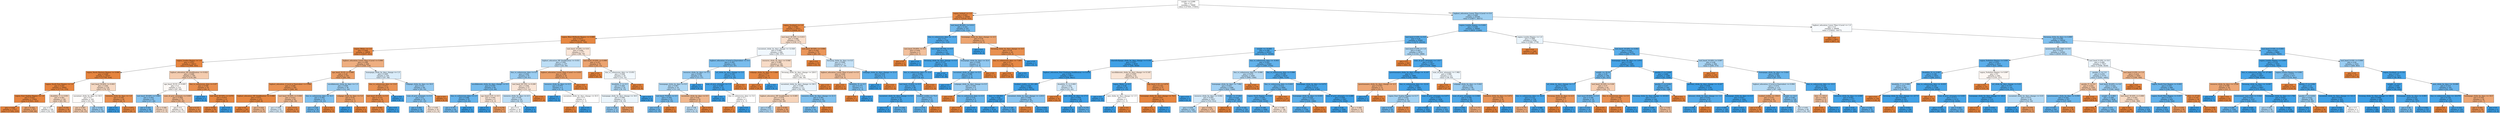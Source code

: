 digraph Tree {
node [shape=box, style="filled", color="black"] ;
0 [label="weight <= 0.998\ngini = 0.5\nsamples = 74806\nvalue = [37403, 37403]", fillcolor="#e5813900"] ;
1 [label="region_Ireland <= 1.0\ngini = 0.091\nsamples = 19458\nvalue = [18526, 932]", fillcolor="#e58139f2"] ;
0 -> 1 [labeldistance=2.5, labelangle=45, headlabel="True"] ;
2 [label="region_Scotland <= 1.0\ngini = 0.081\nsamples = 19311\nvalue = [18494, 817]", fillcolor="#e58139f4"] ;
1 -> 2 ;
3 [label="region_West Midlands Region <= 0.999\ngini = 0.071\nsamples = 19035\nvalue = [18335, 700]", fillcolor="#e58139f5"] ;
2 -> 3 ;
4 [label="region_Wales <= 1.0\ngini = 0.064\nsamples = 18858\nvalue = [18237, 621]", fillcolor="#e58139f6"] ;
3 -> 4 ;
5 [label="region_London Region <= 1.0\ngini = 0.053\nsamples = 18412\nvalue = [17909, 503]", fillcolor="#e58139f8"] ;
4 -> 5 ;
6 [label="region_North Western Region <= 0.999\ngini = 0.046\nsamples = 18227\nvalue = [17793, 434]", fillcolor="#e58139f9"] ;
5 -> 6 ;
7 [label="region_South East Region <= 1.0\ngini = 0.041\nsamples = 18093\nvalue = [17714, 379]", fillcolor="#e58139fa"] ;
6 -> 7 ;
8 [label="region_East Anglian Region <= 1.0\ngini = 0.035\nsamples = 17954\nvalue = [17631, 323]", fillcolor="#e58139fa"] ;
7 -> 8 ;
9 [label="gini = 0.026\nsamples = 17517\nvalue = [17282, 235]", fillcolor="#e58139fc"] ;
8 -> 9 ;
10 [label="gini = 0.322\nsamples = 437\nvalue = [349, 88]", fillcolor="#e58139bf"] ;
8 -> 10 ;
11 [label="disability_Y <= 0.001\ngini = 0.481\nsamples = 139\nvalue = [83, 56]", fillcolor="#e5813953"] ;
7 -> 11 ;
12 [label="gini = 0.5\nsamples = 105\nvalue = [52, 53]", fillcolor="#399de505"] ;
11 -> 12 ;
13 [label="gini = 0.161\nsamples = 34\nvalue = [31, 3]", fillcolor="#e58139e6"] ;
11 -> 13 ;
14 [label="imd_band_50-60% <= 0.003\ngini = 0.484\nsamples = 134\nvalue = [79, 55]", fillcolor="#e581394d"] ;
6 -> 14 ;
15 [label="oucontent_clicks_by_days <= 16.5\ngini = 0.5\nsamples = 105\nvalue = [53, 52]", fillcolor="#e5813905"] ;
14 -> 15 ;
16 [label="gini = 0.467\nsamples = 62\nvalue = [39, 23]", fillcolor="#e5813969"] ;
15 -> 16 ;
17 [label="gini = 0.439\nsamples = 43\nvalue = [14, 29]", fillcolor="#399de584"] ;
15 -> 17 ;
18 [label="resource_clicks_by_days <= 1.0\ngini = 0.185\nsamples = 29\nvalue = [26, 3]", fillcolor="#e58139e2"] ;
14 -> 18 ;
19 [label="gini = 0.0\nsamples = 2\nvalue = [0, 2]", fillcolor="#399de5ff"] ;
18 -> 19 ;
20 [label="gini = 0.071\nsamples = 27\nvalue = [26, 1]", fillcolor="#e58139f5"] ;
18 -> 20 ;
21 [label="highest_education_HE Qualification <= 0.022\ngini = 0.468\nsamples = 185\nvalue = [116, 69]", fillcolor="#e5813967"] ;
5 -> 21 ;
22 [label="age_band_35-55 <= 0.005\ngini = 0.5\nsamples = 131\nvalue = [67, 64]", fillcolor="#e581390b"] ;
21 -> 22 ;
23 [label="imd_band_30-40% <= 0.483\ngini = 0.402\nsamples = 61\nvalue = [17, 44]", fillcolor="#399de59c"] ;
22 -> 23 ;
24 [label="gini = 0.325\nsamples = 49\nvalue = [10, 39]", fillcolor="#399de5be"] ;
23 -> 24 ;
25 [label="gini = 0.486\nsamples = 12\nvalue = [7, 5]", fillcolor="#e5813949"] ;
23 -> 25 ;
26 [label="num_of_prev_attempts <= 0.005\ngini = 0.408\nsamples = 70\nvalue = [50, 20]", fillcolor="#e5813999"] ;
22 -> 26 ;
27 [label="gini = 0.5\nsamples = 35\nvalue = [18, 17]", fillcolor="#e581390e"] ;
26 -> 27 ;
28 [label="gini = 0.157\nsamples = 35\nvalue = [32, 3]", fillcolor="#e58139e7"] ;
26 -> 28 ;
29 [label="due_vs_submission_date <= 0.07\ngini = 0.168\nsamples = 54\nvalue = [49, 5]", fillcolor="#e58139e5"] ;
21 -> 29 ;
30 [label="gini = 0.0\nsamples = 3\nvalue = [0, 3]", fillcolor="#399de5ff"] ;
29 -> 30 ;
31 [label="imd_band_40-50% <= 0.978\ngini = 0.075\nsamples = 51\nvalue = [49, 2]", fillcolor="#e58139f5"] ;
29 -> 31 ;
32 [label="gini = 0.039\nsamples = 50\nvalue = [49, 1]", fillcolor="#e58139fa"] ;
31 -> 32 ;
33 [label="gini = 0.0\nsamples = 1\nvalue = [0, 1]", fillcolor="#399de5ff"] ;
31 -> 33 ;
34 [label="highest_education_Lower Than A Level <= 0.996\ngini = 0.389\nsamples = 446\nvalue = [328, 118]", fillcolor="#e58139a3"] ;
4 -> 34 ;
35 [label="age_band_35-55 <= 0.998\ngini = 0.29\nsamples = 341\nvalue = [281, 60]", fillcolor="#e58139c9"] ;
34 -> 35 ;
36 [label="highest_education_A Level or Equivalent <= 0.998\ngini = 0.208\nsamples = 305\nvalue = [269, 36]", fillcolor="#e58139dd"] ;
35 -> 36 ;
37 [label="highest_education_HE Qualification <= 0.998\ngini = 0.072\nsamples = 213\nvalue = [205, 8]", fillcolor="#e58139f5"] ;
36 -> 37 ;
38 [label="gini = 0.0\nsamples = 187\nvalue = [187, 0]", fillcolor="#e58139ff"] ;
37 -> 38 ;
39 [label="gini = 0.426\nsamples = 26\nvalue = [18, 8]", fillcolor="#e581398e"] ;
37 -> 39 ;
40 [label="imd_band_50-60% <= 0.006\ngini = 0.423\nsamples = 92\nvalue = [64, 28]", fillcolor="#e581398f"] ;
36 -> 40 ;
41 [label="gini = 0.494\nsamples = 45\nvalue = [20, 25]", fillcolor="#399de533"] ;
40 -> 41 ;
42 [label="gini = 0.12\nsamples = 47\nvalue = [44, 3]", fillcolor="#e58139ee"] ;
40 -> 42 ;
43 [label="oucollaborate_clicks_by_days <= 1.5\ngini = 0.444\nsamples = 36\nvalue = [12, 24]", fillcolor="#399de57f"] ;
35 -> 43 ;
44 [label="due_vs_submission_date <= 16.5\ngini = 0.383\nsamples = 31\nvalue = [8, 23]", fillcolor="#399de5a6"] ;
43 -> 44 ;
45 [label="gini = 0.328\nsamples = 29\nvalue = [6, 23]", fillcolor="#399de5bc"] ;
44 -> 45 ;
46 [label="gini = 0.0\nsamples = 2\nvalue = [2, 0]", fillcolor="#e58139ff"] ;
44 -> 46 ;
47 [label="subpage_clicks_by_days <= 5.0\ngini = 0.32\nsamples = 5\nvalue = [4, 1]", fillcolor="#e58139bf"] ;
43 -> 47 ;
48 [label="gini = 0.0\nsamples = 1\nvalue = [0, 1]", fillcolor="#399de5ff"] ;
47 -> 48 ;
49 [label="gini = 0.0\nsamples = 4\nvalue = [4, 0]", fillcolor="#e58139ff"] ;
47 -> 49 ;
50 [label="homepage_clicks_by_days_change <= 1.5\ngini = 0.495\nsamples = 105\nvalue = [47, 58]", fillcolor="#399de530"] ;
34 -> 50 ;
51 [label="due_vs_submission_date <= 13.0\ngini = 0.211\nsamples = 25\nvalue = [22, 3]", fillcolor="#e58139dc"] ;
50 -> 51 ;
52 [label="imd_band_20-30% <= 0.5\ngini = 0.153\nsamples = 24\nvalue = [22, 2]", fillcolor="#e58139e8"] ;
51 -> 52 ;
53 [label="gini = 0.083\nsamples = 23\nvalue = [22, 1]", fillcolor="#e58139f3"] ;
52 -> 53 ;
54 [label="gini = 0.0\nsamples = 1\nvalue = [0, 1]", fillcolor="#399de5ff"] ;
52 -> 54 ;
55 [label="gini = 0.0\nsamples = 1\nvalue = [0, 1]", fillcolor="#399de5ff"] ;
51 -> 55 ;
56 [label="subpage_clicks_by_days <= 19.5\ngini = 0.43\nsamples = 80\nvalue = [25, 55]", fillcolor="#399de58b"] ;
50 -> 56 ;
57 [label="num_of_prev_attempts <= 0.5\ngini = 0.4\nsamples = 76\nvalue = [21, 55]", fillcolor="#399de59e"] ;
56 -> 57 ;
58 [label="gini = 0.293\nsamples = 56\nvalue = [10, 46]", fillcolor="#399de5c8"] ;
57 -> 58 ;
59 [label="gini = 0.495\nsamples = 20\nvalue = [11, 9]", fillcolor="#e581392e"] ;
57 -> 59 ;
60 [label="gini = 0.0\nsamples = 4\nvalue = [4, 0]", fillcolor="#e58139ff"] ;
56 -> 60 ;
61 [label="imd_band_10-20% <= 0.01\ngini = 0.494\nsamples = 177\nvalue = [98, 79]", fillcolor="#e5813931"] ;
3 -> 61 ;
62 [label="highest_education_HE Qualification <= 0.031\ngini = 0.481\nsamples = 107\nvalue = [43, 64]", fillcolor="#399de554"] ;
61 -> 62 ;
63 [label="due_vs_submission_date <= 6.5\ngini = 0.442\nsamples = 91\nvalue = [30, 61]", fillcolor="#399de582"] ;
62 -> 63 ;
64 [label="oucollaborate_clicks_by_days_change <= 0.5\ngini = 0.359\nsamples = 64\nvalue = [15, 49]", fillcolor="#399de5b1"] ;
63 -> 64 ;
65 [label="due_vs_submission_date <= 2.5\ngini = 0.298\nsamples = 55\nvalue = [10, 45]", fillcolor="#399de5c6"] ;
64 -> 65 ;
66 [label="gini = 0.351\nsamples = 44\nvalue = [10, 34]", fillcolor="#399de5b4"] ;
65 -> 66 ;
67 [label="gini = 0.0\nsamples = 11\nvalue = [0, 11]", fillcolor="#399de5ff"] ;
65 -> 67 ;
68 [label="age_band_0-35 <= 0.5\ngini = 0.494\nsamples = 9\nvalue = [5, 4]", fillcolor="#e5813933"] ;
64 -> 68 ;
69 [label="gini = 0.0\nsamples = 3\nvalue = [0, 3]", fillcolor="#399de5ff"] ;
68 -> 69 ;
70 [label="gini = 0.278\nsamples = 6\nvalue = [5, 1]", fillcolor="#e58139cc"] ;
68 -> 70 ;
71 [label="imd_band_60-70% <= 0.208\ngini = 0.494\nsamples = 27\nvalue = [15, 12]", fillcolor="#e5813933"] ;
63 -> 71 ;
72 [label="resource_clicks_by_days <= 4.5\ngini = 0.48\nsamples = 20\nvalue = [8, 12]", fillcolor="#399de555"] ;
71 -> 72 ;
73 [label="gini = 0.5\nsamples = 16\nvalue = [8, 8]", fillcolor="#e5813900"] ;
72 -> 73 ;
74 [label="gini = 0.0\nsamples = 4\nvalue = [0, 4]", fillcolor="#399de5ff"] ;
72 -> 74 ;
75 [label="gini = 0.0\nsamples = 7\nvalue = [7, 0]", fillcolor="#e58139ff"] ;
71 -> 75 ;
76 [label="highest_education_Lower Than A Level <= 0.055\ngini = 0.305\nsamples = 16\nvalue = [13, 3]", fillcolor="#e58139c4"] ;
62 -> 76 ;
77 [label="resource_clicks_by_days <= 0.5\ngini = 0.375\nsamples = 4\nvalue = [1, 3]", fillcolor="#399de5aa"] ;
76 -> 77 ;
78 [label="gini = 0.0\nsamples = 2\nvalue = [0, 2]", fillcolor="#399de5ff"] ;
77 -> 78 ;
79 [label="oucontent_clicks_by_days_change <= 43.5\ngini = 0.5\nsamples = 2\nvalue = [1, 1]", fillcolor="#e5813900"] ;
77 -> 79 ;
80 [label="gini = 0.0\nsamples = 1\nvalue = [1, 0]", fillcolor="#e58139ff"] ;
79 -> 80 ;
81 [label="gini = 0.0\nsamples = 1\nvalue = [0, 1]", fillcolor="#399de5ff"] ;
79 -> 81 ;
82 [label="gini = 0.0\nsamples = 12\nvalue = [12, 0]", fillcolor="#e58139ff"] ;
76 -> 82 ;
83 [label="imd_band_10-20% <= 0.998\ngini = 0.337\nsamples = 70\nvalue = [55, 15]", fillcolor="#e58139b9"] ;
61 -> 83 ;
84 [label="gini = 0.0\nsamples = 41\nvalue = [41, 0]", fillcolor="#e58139ff"] ;
83 -> 84 ;
85 [label="due_vs_submission_date <= 13.051\ngini = 0.499\nsamples = 29\nvalue = [14, 15]", fillcolor="#399de511"] ;
83 -> 85 ;
86 [label="disability_Y <= 0.5\ngini = 0.469\nsamples = 24\nvalue = [9, 15]", fillcolor="#399de566"] ;
85 -> 86 ;
87 [label="homepage_clicks_by_days_change <= 18.5\ngini = 0.499\nsamples = 19\nvalue = [9, 10]", fillcolor="#399de519"] ;
86 -> 87 ;
88 [label="gini = 0.426\nsamples = 13\nvalue = [4, 9]", fillcolor="#399de58e"] ;
87 -> 88 ;
89 [label="gini = 0.278\nsamples = 6\nvalue = [5, 1]", fillcolor="#e58139cc"] ;
87 -> 89 ;
90 [label="gini = 0.0\nsamples = 5\nvalue = [0, 5]", fillcolor="#399de5ff"] ;
86 -> 90 ;
91 [label="gini = 0.0\nsamples = 5\nvalue = [5, 0]", fillcolor="#e58139ff"] ;
85 -> 91 ;
92 [label="imd_band_40-50% <= 0.011\ngini = 0.488\nsamples = 276\nvalue = [159, 117]", fillcolor="#e5813943"] ;
2 -> 92 ;
93 [label="oucontent_clicks_by_days_change <= 12.028\ngini = 0.499\nsamples = 206\nvalue = [99, 107]", fillcolor="#399de513"] ;
92 -> 93 ;
94 [label="highest_education_A Level or Equivalent <= 0.5\ngini = 0.367\nsamples = 62\nvalue = [15, 47]", fillcolor="#399de5ae"] ;
93 -> 94 ;
95 [label="resource_clicks_by_days <= 5.5\ngini = 0.439\nsamples = 40\nvalue = [13, 27]", fillcolor="#399de584"] ;
94 -> 95 ;
96 [label="homepage_clicks_by_days <= 9.5\ngini = 0.467\nsamples = 35\nvalue = [13, 22]", fillcolor="#399de568"] ;
95 -> 96 ;
97 [label="imd_band_70-80% <= 0.5\ngini = 0.365\nsamples = 25\nvalue = [6, 19]", fillcolor="#399de5ae"] ;
96 -> 97 ;
98 [label="gini = 0.33\nsamples = 24\nvalue = [5, 19]", fillcolor="#399de5bc"] ;
97 -> 98 ;
99 [label="gini = 0.0\nsamples = 1\nvalue = [1, 0]", fillcolor="#e58139ff"] ;
97 -> 99 ;
100 [label="oucontent_clicks_by_days <= 6.5\ngini = 0.42\nsamples = 10\nvalue = [7, 3]", fillcolor="#e5813992"] ;
96 -> 100 ;
101 [label="gini = 0.48\nsamples = 5\nvalue = [2, 3]", fillcolor="#399de555"] ;
100 -> 101 ;
102 [label="gini = 0.0\nsamples = 5\nvalue = [5, 0]", fillcolor="#e58139ff"] ;
100 -> 102 ;
103 [label="gini = 0.0\nsamples = 5\nvalue = [0, 5]", fillcolor="#399de5ff"] ;
95 -> 103 ;
104 [label="url_clicks_by_days_change <= 3.5\ngini = 0.165\nsamples = 22\nvalue = [2, 20]", fillcolor="#399de5e6"] ;
94 -> 104 ;
105 [label="num_of_prev_attempts <= 1.5\ngini = 0.091\nsamples = 21\nvalue = [1, 20]", fillcolor="#399de5f2"] ;
104 -> 105 ;
106 [label="gini = 0.0\nsamples = 19\nvalue = [0, 19]", fillcolor="#399de5ff"] ;
105 -> 106 ;
107 [label="due_vs_submission_date <= 5.0\ngini = 0.5\nsamples = 2\nvalue = [1, 1]", fillcolor="#e5813900"] ;
105 -> 107 ;
108 [label="gini = 0.0\nsamples = 1\nvalue = [1, 0]", fillcolor="#e58139ff"] ;
107 -> 108 ;
109 [label="gini = 0.0\nsamples = 1\nvalue = [0, 1]", fillcolor="#399de5ff"] ;
107 -> 109 ;
110 [label="gini = 0.0\nsamples = 1\nvalue = [1, 0]", fillcolor="#e58139ff"] ;
104 -> 110 ;
111 [label="resource_clicks_by_days <= 0.948\ngini = 0.486\nsamples = 144\nvalue = [84, 60]", fillcolor="#e5813949"] ;
93 -> 111 ;
112 [label="subpage_clicks_by_days <= 3.448\ngini = 0.077\nsamples = 25\nvalue = [24, 1]", fillcolor="#e58139f4"] ;
111 -> 112 ;
113 [label="gini = 0.0\nsamples = 24\nvalue = [24, 0]", fillcolor="#e58139ff"] ;
112 -> 113 ;
114 [label="gini = 0.0\nsamples = 1\nvalue = [0, 1]", fillcolor="#399de5ff"] ;
112 -> 114 ;
115 [label="forumng_clicks_by_days_change <= 228.5\ngini = 0.5\nsamples = 119\nvalue = [60, 59]", fillcolor="#e5813904"] ;
111 -> 115 ;
116 [label="oucontent_clicks_by_days_change <= 38.5\ngini = 0.498\nsamples = 111\nvalue = [52, 59]", fillcolor="#399de51e"] ;
115 -> 116 ;
117 [label="highest_education_HE Qualification <= 0.065\ngini = 0.478\nsamples = 66\nvalue = [40, 26]", fillcolor="#e5813959"] ;
116 -> 117 ;
118 [label="gini = 0.466\nsamples = 27\nvalue = [10, 17]", fillcolor="#399de569"] ;
117 -> 118 ;
119 [label="gini = 0.355\nsamples = 39\nvalue = [30, 9]", fillcolor="#e58139b3"] ;
117 -> 119 ;
120 [label="resource_clicks_by_days_change <= 21.5\ngini = 0.391\nsamples = 45\nvalue = [12, 33]", fillcolor="#399de5a2"] ;
116 -> 120 ;
121 [label="gini = 0.357\nsamples = 43\nvalue = [10, 33]", fillcolor="#399de5b2"] ;
120 -> 121 ;
122 [label="gini = 0.0\nsamples = 2\nvalue = [2, 0]", fillcolor="#e58139ff"] ;
120 -> 122 ;
123 [label="gini = 0.0\nsamples = 8\nvalue = [8, 0]", fillcolor="#e58139ff"] ;
115 -> 123 ;
124 [label="imd_band_40-50% <= 0.994\ngini = 0.245\nsamples = 70\nvalue = [60, 10]", fillcolor="#e58139d4"] ;
92 -> 124 ;
125 [label="gini = 0.0\nsamples = 53\nvalue = [53, 0]", fillcolor="#e58139ff"] ;
124 -> 125 ;
126 [label="forumng_clicks_by_days <= 0.5\ngini = 0.484\nsamples = 17\nvalue = [7, 10]", fillcolor="#399de54d"] ;
124 -> 126 ;
127 [label="highest_education_Lower Than A Level <= 0.5\ngini = 0.444\nsamples = 9\nvalue = [6, 3]", fillcolor="#e581397f"] ;
126 -> 127 ;
128 [label="gini = 0.0\nsamples = 5\nvalue = [5, 0]", fillcolor="#e58139ff"] ;
127 -> 128 ;
129 [label="disability_N <= 0.5\ngini = 0.375\nsamples = 4\nvalue = [1, 3]", fillcolor="#399de5aa"] ;
127 -> 129 ;
130 [label="gini = 0.0\nsamples = 1\nvalue = [1, 0]", fillcolor="#e58139ff"] ;
129 -> 130 ;
131 [label="gini = 0.0\nsamples = 3\nvalue = [0, 3]", fillcolor="#399de5ff"] ;
129 -> 131 ;
132 [label="subpage_clicks_by_days_change <= 21.0\ngini = 0.219\nsamples = 8\nvalue = [1, 7]", fillcolor="#399de5db"] ;
126 -> 132 ;
133 [label="gini = 0.0\nsamples = 7\nvalue = [0, 7]", fillcolor="#399de5ff"] ;
132 -> 133 ;
134 [label="gini = 0.0\nsamples = 1\nvalue = [1, 0]", fillcolor="#e58139ff"] ;
132 -> 134 ;
135 [label="imd_band_80-90% <= 0.013\ngini = 0.341\nsamples = 147\nvalue = [32, 115]", fillcolor="#399de5b8"] ;
1 -> 135 ;
136 [label="due_vs_submission_date <= -11.5\ngini = 0.2\nsamples = 124\nvalue = [14, 110]", fillcolor="#399de5df"] ;
135 -> 136 ;
137 [label="imd_band_50-60% <= 0.5\ngini = 0.444\nsamples = 3\nvalue = [2, 1]", fillcolor="#e581397f"] ;
136 -> 137 ;
138 [label="gini = 0.0\nsamples = 2\nvalue = [2, 0]", fillcolor="#e58139ff"] ;
137 -> 138 ;
139 [label="gini = 0.0\nsamples = 1\nvalue = [0, 1]", fillcolor="#399de5ff"] ;
137 -> 139 ;
140 [label="imd_band_60-70% <= 0.5\ngini = 0.179\nsamples = 121\nvalue = [12, 109]", fillcolor="#399de5e3"] ;
136 -> 140 ;
141 [label="forumng_clicks_by_days_change <= 0.5\ngini = 0.137\nsamples = 108\nvalue = [8, 100]", fillcolor="#399de5eb"] ;
140 -> 141 ;
142 [label="due_vs_submission_date <= 15.0\ngini = 0.202\nsamples = 70\nvalue = [8, 62]", fillcolor="#399de5de"] ;
141 -> 142 ;
143 [label="imd_band_10-20% <= 0.5\ngini = 0.182\nsamples = 69\nvalue = [7, 62]", fillcolor="#399de5e2"] ;
142 -> 143 ;
144 [label="oucontent_clicks_by_days_change <= 8.5\ngini = 0.133\nsamples = 56\nvalue = [4, 52]", fillcolor="#399de5eb"] ;
143 -> 144 ;
145 [label="gini = 0.0\nsamples = 31\nvalue = [0, 31]", fillcolor="#399de5ff"] ;
144 -> 145 ;
146 [label="gini = 0.269\nsamples = 25\nvalue = [4, 21]", fillcolor="#399de5ce"] ;
144 -> 146 ;
147 [label="studied_credits <= 75.0\ngini = 0.355\nsamples = 13\nvalue = [3, 10]", fillcolor="#399de5b3"] ;
143 -> 147 ;
148 [label="gini = 0.278\nsamples = 12\nvalue = [2, 10]", fillcolor="#399de5cc"] ;
147 -> 148 ;
149 [label="gini = 0.0\nsamples = 1\nvalue = [1, 0]", fillcolor="#e58139ff"] ;
147 -> 149 ;
150 [label="gini = 0.0\nsamples = 1\nvalue = [1, 0]", fillcolor="#e58139ff"] ;
142 -> 150 ;
151 [label="gini = 0.0\nsamples = 38\nvalue = [0, 38]", fillcolor="#399de5ff"] ;
141 -> 151 ;
152 [label="homepage_clicks_by_days <= 32.0\ngini = 0.426\nsamples = 13\nvalue = [4, 9]", fillcolor="#399de58e"] ;
140 -> 152 ;
153 [label="oucontent_clicks_by_days <= 5.5\ngini = 0.298\nsamples = 11\nvalue = [2, 9]", fillcolor="#399de5c6"] ;
152 -> 153 ;
154 [label="gini = 0.0\nsamples = 5\nvalue = [0, 5]", fillcolor="#399de5ff"] ;
153 -> 154 ;
155 [label="subpage_clicks_by_days_change <= 0.5\ngini = 0.444\nsamples = 6\nvalue = [2, 4]", fillcolor="#399de57f"] ;
153 -> 155 ;
156 [label="gini = 0.0\nsamples = 1\nvalue = [1, 0]", fillcolor="#e58139ff"] ;
155 -> 156 ;
157 [label="due_vs_submission_date <= 0.5\ngini = 0.32\nsamples = 5\nvalue = [1, 4]", fillcolor="#399de5bf"] ;
155 -> 157 ;
158 [label="gini = 0.0\nsamples = 1\nvalue = [1, 0]", fillcolor="#e58139ff"] ;
157 -> 158 ;
159 [label="gini = 0.0\nsamples = 4\nvalue = [0, 4]", fillcolor="#399de5ff"] ;
157 -> 159 ;
160 [label="gini = 0.0\nsamples = 2\nvalue = [2, 0]", fillcolor="#e58139ff"] ;
152 -> 160 ;
161 [label="homepage_clicks_by_days_change <= 4.5\ngini = 0.34\nsamples = 23\nvalue = [18, 5]", fillcolor="#e58139b8"] ;
135 -> 161 ;
162 [label="gini = 0.0\nsamples = 3\nvalue = [0, 3]", fillcolor="#399de5ff"] ;
161 -> 162 ;
163 [label="forumng_clicks_by_days_change <= 4.0\ngini = 0.18\nsamples = 20\nvalue = [18, 2]", fillcolor="#e58139e3"] ;
161 -> 163 ;
164 [label="due_vs_submission_date <= 7.405\ngini = 0.1\nsamples = 19\nvalue = [18, 1]", fillcolor="#e58139f1"] ;
163 -> 164 ;
165 [label="gini = 0.0\nsamples = 18\nvalue = [18, 0]", fillcolor="#e58139ff"] ;
164 -> 165 ;
166 [label="gini = 0.0\nsamples = 1\nvalue = [0, 1]", fillcolor="#399de5ff"] ;
164 -> 166 ;
167 [label="gini = 0.0\nsamples = 1\nvalue = [0, 1]", fillcolor="#399de5ff"] ;
163 -> 167 ;
168 [label="highest_education_Lower Than A Level <= 0.0\ngini = 0.449\nsamples = 55348\nvalue = [18877, 36471]", fillcolor="#399de57b"] ;
0 -> 168 [labeldistance=2.5, labelangle=-45, headlabel="False"] ;
169 [label="region_London Region <= 0.001\ngini = 0.296\nsamples = 26849\nvalue = [4855, 21994]", fillcolor="#399de5c7"] ;
168 -> 169 ;
170 [label="imd_band_0-10% <= 0.0\ngini = 0.24\nsamples = 23491\nvalue = [3275, 20216]", fillcolor="#399de5d6"] ;
169 -> 170 ;
171 [label="weight <= 10.065\ngini = 0.189\nsamples = 20521\nvalue = [2173, 18348]", fillcolor="#399de5e1"] ;
170 -> 171 ;
172 [label="sharedsubpage_clicks_by_days_change <= 0.105\ngini = 0.057\nsamples = 9938\nvalue = [290, 9648]", fillcolor="#399de5f7"] ;
171 -> 172 ;
173 [label="highest_education_Post Graduate Qualification <= 0.016\ngini = 0.05\nsamples = 9877\nvalue = [256, 9621]", fillcolor="#399de5f8"] ;
172 -> 173 ;
174 [label="studied_credits <= 221.285\ngini = 0.044\nsamples = 9801\nvalue = [223, 9578]", fillcolor="#399de5f9"] ;
173 -> 174 ;
175 [label="date <= 194.903\ngini = 0.04\nsamples = 9707\nvalue = [196, 9511]", fillcolor="#399de5fa"] ;
174 -> 175 ;
176 [label="gini = 0.029\nsamples = 9144\nvalue = [134, 9010]", fillcolor="#399de5fb"] ;
175 -> 176 ;
177 [label="gini = 0.196\nsamples = 563\nvalue = [62, 501]", fillcolor="#399de5df"] ;
175 -> 177 ;
178 [label="oucontent_clicks_by_days_change <= -2.913\ngini = 0.409\nsamples = 94\nvalue = [27, 67]", fillcolor="#399de598"] ;
174 -> 178 ;
179 [label="gini = 0.071\nsamples = 27\nvalue = [26, 1]", fillcolor="#e58139f5"] ;
178 -> 179 ;
180 [label="gini = 0.029\nsamples = 67\nvalue = [1, 66]", fillcolor="#399de5fb"] ;
178 -> 180 ;
181 [label="disability_N <= 0.993\ngini = 0.491\nsamples = 76\nvalue = [33, 43]", fillcolor="#399de53b"] ;
173 -> 181 ;
182 [label="gini = 0.0\nsamples = 32\nvalue = [32, 0]", fillcolor="#e58139ff"] ;
181 -> 182 ;
183 [label="quiz_clicks_by_days <= 17.5\ngini = 0.044\nsamples = 44\nvalue = [1, 43]", fillcolor="#399de5f9"] ;
181 -> 183 ;
184 [label="gini = 0.0\nsamples = 38\nvalue = [0, 38]", fillcolor="#399de5ff"] ;
183 -> 184 ;
185 [label="gini = 0.278\nsamples = 6\nvalue = [1, 5]", fillcolor="#399de5cc"] ;
183 -> 185 ;
186 [label="oucollaborate_clicks_by_days_change <= 0.145\ngini = 0.493\nsamples = 61\nvalue = [34, 27]", fillcolor="#e5813934"] ;
172 -> 186 ;
187 [label="region_Wales <= 0.5\ngini = 0.08\nsamples = 24\nvalue = [1, 23]", fillcolor="#399de5f4"] ;
186 -> 187 ;
188 [label="gini = 0.0\nsamples = 22\nvalue = [0, 22]", fillcolor="#399de5ff"] ;
187 -> 188 ;
189 [label="quiz_clicks_by_days_change <= 1.5\ngini = 0.5\nsamples = 2\nvalue = [1, 1]", fillcolor="#e5813900"] ;
187 -> 189 ;
190 [label="gini = 0.0\nsamples = 1\nvalue = [0, 1]", fillcolor="#399de5ff"] ;
189 -> 190 ;
191 [label="gini = 0.0\nsamples = 1\nvalue = [1, 0]", fillcolor="#e58139ff"] ;
189 -> 191 ;
192 [label="age_band_0-35 <= 0.876\ngini = 0.193\nsamples = 37\nvalue = [33, 4]", fillcolor="#e58139e0"] ;
186 -> 192 ;
193 [label="homepage_clicks_by_days_change <= 76.5\ngini = 0.057\nsamples = 34\nvalue = [33, 1]", fillcolor="#e58139f7"] ;
192 -> 193 ;
194 [label="gini = 0.0\nsamples = 33\nvalue = [33, 0]", fillcolor="#e58139ff"] ;
193 -> 194 ;
195 [label="gini = 0.0\nsamples = 1\nvalue = [0, 1]", fillcolor="#399de5ff"] ;
193 -> 195 ;
196 [label="gini = 0.0\nsamples = 3\nvalue = [0, 3]", fillcolor="#399de5ff"] ;
192 -> 196 ;
197 [label="due_vs_submission_date <= -0.003\ngini = 0.293\nsamples = 10583\nvalue = [1883, 8700]", fillcolor="#399de5c8"] ;
171 -> 197 ;
198 [label="due_vs_submission_date <= -0.998\ngini = 0.476\nsamples = 2565\nvalue = [999, 1566]", fillcolor="#399de55c"] ;
197 -> 198 ;
199 [label="homepage_clicks_by_days <= 7.992\ngini = 0.451\nsamples = 2386\nvalue = [820, 1566]", fillcolor="#399de579"] ;
198 -> 199 ;
200 [label="resource_clicks_by_days <= 0.002\ngini = 0.493\nsamples = 1637\nvalue = [723, 914]", fillcolor="#399de535"] ;
199 -> 200 ;
201 [label="gini = 0.458\nsamples = 1162\nvalue = [412, 750]", fillcolor="#399de573"] ;
200 -> 201 ;
202 [label="gini = 0.452\nsamples = 475\nvalue = [311, 164]", fillcolor="#e5813979"] ;
200 -> 202 ;
203 [label="weight <= 17.943\ngini = 0.225\nsamples = 749\nvalue = [97, 652]", fillcolor="#399de5d9"] ;
199 -> 203 ;
204 [label="gini = 0.0\nsamples = 19\nvalue = [19, 0]", fillcolor="#e58139ff"] ;
203 -> 204 ;
205 [label="gini = 0.191\nsamples = 730\nvalue = [78, 652]", fillcolor="#399de5e0"] ;
203 -> 205 ;
206 [label="gini = 0.0\nsamples = 179\nvalue = [179, 0]", fillcolor="#e58139ff"] ;
198 -> 206 ;
207 [label="due_vs_submission_date <= 0.996\ngini = 0.196\nsamples = 8018\nvalue = [884, 7134]", fillcolor="#399de5df"] ;
197 -> 207 ;
208 [label="due_vs_submission_date <= 0.003\ngini = 0.314\nsamples = 2904\nvalue = [566, 2338]", fillcolor="#399de5c1"] ;
207 -> 208 ;
209 [label="region_North Region <= 0.02\ngini = 0.206\nsamples = 2647\nvalue = [309, 2338]", fillcolor="#399de5dd"] ;
208 -> 209 ;
210 [label="gini = 0.166\nsamples = 2499\nvalue = [228, 2271]", fillcolor="#399de5e5"] ;
209 -> 210 ;
211 [label="gini = 0.496\nsamples = 148\nvalue = [81, 67]", fillcolor="#e581392c"] ;
209 -> 211 ;
212 [label="gini = 0.0\nsamples = 257\nvalue = [257, 0]", fillcolor="#e58139ff"] ;
208 -> 212 ;
213 [label="homepage_clicks_by_days <= 6.972\ngini = 0.117\nsamples = 5114\nvalue = [318, 4796]", fillcolor="#399de5ee"] ;
207 -> 213 ;
214 [label="homepage_clicks_by_days <= 6.005\ngini = 0.238\nsamples = 1727\nvalue = [239, 1488]", fillcolor="#399de5d6"] ;
213 -> 214 ;
215 [label="gini = 0.221\nsamples = 1704\nvalue = [216, 1488]", fillcolor="#399de5da"] ;
214 -> 215 ;
216 [label="gini = 0.0\nsamples = 23\nvalue = [23, 0]", fillcolor="#e58139ff"] ;
214 -> 216 ;
217 [label="num_of_prev_attempts <= 2.286\ngini = 0.046\nsamples = 3387\nvalue = [79, 3308]", fillcolor="#399de5f9"] ;
213 -> 217 ;
218 [label="gini = 0.04\nsamples = 3368\nvalue = [68, 3300]", fillcolor="#399de5fa"] ;
217 -> 218 ;
219 [label="gini = 0.488\nsamples = 19\nvalue = [11, 8]", fillcolor="#e5813946"] ;
217 -> 219 ;
220 [label="imd_band_0-10% <= 1.0\ngini = 0.467\nsamples = 2970\nvalue = [1102, 1868]", fillcolor="#399de569"] ;
170 -> 220 ;
221 [label="gini = 0.0\nsamples = 943\nvalue = [943, 0]", fillcolor="#e58139ff"] ;
220 -> 221 ;
222 [label="num_of_prev_attempts <= 1.017\ngini = 0.145\nsamples = 2027\nvalue = [159, 1868]", fillcolor="#399de5e9"] ;
220 -> 222 ;
223 [label="questionnaire_clicks_by_days_change <= -0.107\ngini = 0.1\nsamples = 1906\nvalue = [101, 1805]", fillcolor="#399de5f1"] ;
222 -> 223 ;
224 [label="questionnaire_clicks_by_days_change <= -2.5\ngini = 0.355\nsamples = 13\nvalue = [10, 3]", fillcolor="#e58139b3"] ;
223 -> 224 ;
225 [label="gini = 0.0\nsamples = 3\nvalue = [0, 3]", fillcolor="#399de5ff"] ;
224 -> 225 ;
226 [label="gini = 0.0\nsamples = 10\nvalue = [10, 0]", fillcolor="#e58139ff"] ;
224 -> 226 ;
227 [label="due_vs_submission_date <= -12.01\ngini = 0.092\nsamples = 1893\nvalue = [91, 1802]", fillcolor="#399de5f2"] ;
223 -> 227 ;
228 [label="region_East Anglian Region <= 0.17\ngini = 0.452\nsamples = 55\nvalue = [19, 36]", fillcolor="#399de578"] ;
227 -> 228 ;
229 [label="gini = 0.325\nsamples = 44\nvalue = [9, 35]", fillcolor="#399de5bd"] ;
228 -> 229 ;
230 [label="gini = 0.165\nsamples = 11\nvalue = [10, 1]", fillcolor="#e58139e6"] ;
228 -> 230 ;
231 [label="num_of_prev_attempts <= 0.071\ngini = 0.075\nsamples = 1838\nvalue = [72, 1766]", fillcolor="#399de5f5"] ;
227 -> 231 ;
232 [label="gini = 0.058\nsamples = 1635\nvalue = [49, 1586]", fillcolor="#399de5f7"] ;
231 -> 232 ;
233 [label="gini = 0.201\nsamples = 203\nvalue = [23, 180]", fillcolor="#399de5de"] ;
231 -> 233 ;
234 [label="num_of_prev_attempts <= 1.982\ngini = 0.499\nsamples = 121\nvalue = [58, 63]", fillcolor="#399de514"] ;
222 -> 234 ;
235 [label="gini = 0.0\nsamples = 27\nvalue = [27, 0]", fillcolor="#e58139ff"] ;
234 -> 235 ;
236 [label="subpage_clicks_by_days <= 5.043\ngini = 0.442\nsamples = 94\nvalue = [31, 63]", fillcolor="#399de582"] ;
234 -> 236 ;
237 [label="num_of_prev_attempts <= 2.046\ngini = 0.168\nsamples = 65\nvalue = [6, 59]", fillcolor="#399de5e5"] ;
236 -> 237 ;
238 [label="gini = 0.094\nsamples = 61\nvalue = [3, 58]", fillcolor="#399de5f2"] ;
237 -> 238 ;
239 [label="gini = 0.375\nsamples = 4\nvalue = [3, 1]", fillcolor="#e58139aa"] ;
237 -> 239 ;
240 [label="resource_clicks_by_days <= 5.672\ngini = 0.238\nsamples = 29\nvalue = [25, 4]", fillcolor="#e58139d6"] ;
236 -> 240 ;
241 [label="gini = 0.0\nsamples = 25\nvalue = [25, 0]", fillcolor="#e58139ff"] ;
240 -> 241 ;
242 [label="gini = 0.0\nsamples = 4\nvalue = [0, 4]", fillcolor="#399de5ff"] ;
240 -> 242 ;
243 [label="region_London Region <= 1.0\ngini = 0.498\nsamples = 3358\nvalue = [1580, 1778]", fillcolor="#399de51c"] ;
169 -> 243 ;
244 [label="gini = 0.0\nsamples = 1285\nvalue = [1285, 0]", fillcolor="#e58139ff"] ;
243 -> 244 ;
245 [label="imd_band_10-20% <= 0.002\ngini = 0.244\nsamples = 2073\nvalue = [295, 1778]", fillcolor="#399de5d5"] ;
243 -> 245 ;
246 [label="homepage_clicks_by_days <= 1.974\ngini = 0.109\nsamples = 1489\nvalue = [86, 1403]", fillcolor="#399de5ef"] ;
245 -> 246 ;
247 [label="weight <= 18.16\ngini = 0.35\nsamples = 190\nvalue = [43, 147]", fillcolor="#399de5b4"] ;
246 -> 247 ;
248 [label="url_clicks_by_days_change <= 1.5\ngini = 0.185\nsamples = 145\nvalue = [15, 130]", fillcolor="#399de5e2"] ;
247 -> 248 ;
249 [label="due_vs_submission_date <= -22.0\ngini = 0.122\nsamples = 138\nvalue = [9, 129]", fillcolor="#399de5ed"] ;
248 -> 249 ;
250 [label="gini = 0.375\nsamples = 4\nvalue = [3, 1]", fillcolor="#e58139aa"] ;
249 -> 250 ;
251 [label="gini = 0.086\nsamples = 134\nvalue = [6, 128]", fillcolor="#399de5f3"] ;
249 -> 251 ;
252 [label="forumng_clicks_by_days <= 4.5\ngini = 0.245\nsamples = 7\nvalue = [6, 1]", fillcolor="#e58139d4"] ;
248 -> 252 ;
253 [label="gini = 0.0\nsamples = 6\nvalue = [6, 0]", fillcolor="#e58139ff"] ;
252 -> 253 ;
254 [label="gini = 0.0\nsamples = 1\nvalue = [0, 1]", fillcolor="#399de5ff"] ;
252 -> 254 ;
255 [label="imd_band_20-30% <= 0.08\ngini = 0.47\nsamples = 45\nvalue = [28, 17]", fillcolor="#e5813964"] ;
247 -> 255 ;
256 [label="imd_band_80-90% <= 0.5\ngini = 0.346\nsamples = 18\nvalue = [4, 14]", fillcolor="#399de5b6"] ;
255 -> 256 ;
257 [label="gini = 0.219\nsamples = 16\nvalue = [2, 14]", fillcolor="#399de5db"] ;
256 -> 257 ;
258 [label="gini = 0.0\nsamples = 2\nvalue = [2, 0]", fillcolor="#e58139ff"] ;
256 -> 258 ;
259 [label="due_vs_submission_date <= 0.5\ngini = 0.198\nsamples = 27\nvalue = [24, 3]", fillcolor="#e58139df"] ;
255 -> 259 ;
260 [label="gini = 0.077\nsamples = 25\nvalue = [24, 1]", fillcolor="#e58139f4"] ;
259 -> 260 ;
261 [label="gini = 0.0\nsamples = 2\nvalue = [0, 2]", fillcolor="#399de5ff"] ;
259 -> 261 ;
262 [label="gender_F <= 0.849\ngini = 0.064\nsamples = 1299\nvalue = [43, 1256]", fillcolor="#399de5f6"] ;
246 -> 262 ;
263 [label="gender_F <= 0.042\ngini = 0.237\nsamples = 160\nvalue = [22, 138]", fillcolor="#399de5d6"] ;
262 -> 263 ;
264 [label="forumng_clicks_by_days_change <= 49.825\ngini = 0.137\nsamples = 149\nvalue = [11, 138]", fillcolor="#399de5eb"] ;
263 -> 264 ;
265 [label="gini = 0.069\nsamples = 140\nvalue = [5, 135]", fillcolor="#399de5f6"] ;
264 -> 265 ;
266 [label="gini = 0.444\nsamples = 9\nvalue = [6, 3]", fillcolor="#e581397f"] ;
264 -> 266 ;
267 [label="gini = 0.0\nsamples = 11\nvalue = [11, 0]", fillcolor="#e58139ff"] ;
263 -> 267 ;
268 [label="glossary_clicks_by_days_change <= -0.247\ngini = 0.036\nsamples = 1139\nvalue = [21, 1118]", fillcolor="#399de5fa"] ;
262 -> 268 ;
269 [label="glossary_clicks_by_days_change <= -1.0\ngini = 0.223\nsamples = 47\nvalue = [6, 41]", fillcolor="#399de5da"] ;
268 -> 269 ;
270 [label="gini = 0.089\nsamples = 43\nvalue = [2, 41]", fillcolor="#399de5f3"] ;
269 -> 270 ;
271 [label="gini = 0.0\nsamples = 4\nvalue = [4, 0]", fillcolor="#e58139ff"] ;
269 -> 271 ;
272 [label="homepage_clicks_by_days <= 4.5\ngini = 0.027\nsamples = 1092\nvalue = [15, 1077]", fillcolor="#399de5fb"] ;
268 -> 272 ;
273 [label="gini = 0.091\nsamples = 189\nvalue = [9, 180]", fillcolor="#399de5f2"] ;
272 -> 273 ;
274 [label="gini = 0.013\nsamples = 903\nvalue = [6, 897]", fillcolor="#399de5fd"] ;
272 -> 274 ;
275 [label="imd_band_10-20% <= 0.997\ngini = 0.46\nsamples = 584\nvalue = [209, 375]", fillcolor="#399de571"] ;
245 -> 275 ;
276 [label="gini = 0.0\nsamples = 122\nvalue = [122, 0]", fillcolor="#e58139ff"] ;
275 -> 276 ;
277 [label="homepage_clicks_by_days <= 5.924\ngini = 0.306\nsamples = 462\nvalue = [87, 375]", fillcolor="#399de5c4"] ;
275 -> 277 ;
278 [label="highest_education_A Level or Equivalent <= 0.994\ngini = 0.475\nsamples = 173\nvalue = [67, 106]", fillcolor="#399de55e"] ;
277 -> 278 ;
279 [label="studied_credits <= 150.0\ngini = 0.351\nsamples = 44\nvalue = [34, 10]", fillcolor="#e58139b4"] ;
278 -> 279 ;
280 [label="gini = 0.105\nsamples = 36\nvalue = [34, 2]", fillcolor="#e58139f0"] ;
279 -> 280 ;
281 [label="gini = 0.0\nsamples = 8\nvalue = [0, 8]", fillcolor="#399de5ff"] ;
279 -> 281 ;
282 [label="weight <= 14.0\ngini = 0.381\nsamples = 129\nvalue = [33, 96]", fillcolor="#399de5a7"] ;
278 -> 282 ;
283 [label="gini = 0.095\nsamples = 60\nvalue = [3, 57]", fillcolor="#399de5f2"] ;
282 -> 283 ;
284 [label="gini = 0.491\nsamples = 69\nvalue = [30, 39]", fillcolor="#399de53b"] ;
282 -> 284 ;
285 [label="due_vs_submission_date <= -13.5\ngini = 0.129\nsamples = 289\nvalue = [20, 269]", fillcolor="#399de5ec"] ;
277 -> 285 ;
286 [label="date <= 103.0\ngini = 0.444\nsamples = 12\nvalue = [8, 4]", fillcolor="#e581397f"] ;
285 -> 286 ;
287 [label="gini = 0.0\nsamples = 8\nvalue = [8, 0]", fillcolor="#e58139ff"] ;
286 -> 287 ;
288 [label="gini = 0.0\nsamples = 4\nvalue = [0, 4]", fillcolor="#399de5ff"] ;
286 -> 288 ;
289 [label="resource_clicks_by_days <= 4.068\ngini = 0.083\nsamples = 277\nvalue = [12, 265]", fillcolor="#399de5f3"] ;
285 -> 289 ;
290 [label="gini = 0.01\nsamples = 207\nvalue = [1, 206]", fillcolor="#399de5fe"] ;
289 -> 290 ;
291 [label="gini = 0.265\nsamples = 70\nvalue = [11, 59]", fillcolor="#399de5cf"] ;
289 -> 291 ;
292 [label="highest_education_Lower Than A Level <= 1.0\ngini = 0.5\nsamples = 28499\nvalue = [14022, 14477]", fillcolor="#399de508"] ;
168 -> 292 ;
293 [label="gini = 0.0\nsamples = 8971\nvalue = [8971, 0]", fillcolor="#e58139ff"] ;
292 -> 293 ;
294 [label="forumng_clicks_by_days <= 4.999\ngini = 0.384\nsamples = 19528\nvalue = [5051, 14477]", fillcolor="#399de5a6"] ;
292 -> 294 ;
295 [label="assessment_type_TMA <= 0.0\ngini = 0.472\nsamples = 10542\nvalue = [4030, 6512]", fillcolor="#399de561"] ;
294 -> 295 ;
296 [label="region_Yorkshire Region <= 0.001\ngini = 0.252\nsamples = 2915\nvalue = [431, 2484]", fillcolor="#399de5d3"] ;
295 -> 296 ;
297 [label="disability_N <= 0.987\ngini = 0.198\nsamples = 2653\nvalue = [296, 2357]", fillcolor="#399de5df"] ;
296 -> 297 ;
298 [label="disability_Y <= 0.999\ngini = 0.43\nsamples = 467\nvalue = [146, 321]", fillcolor="#399de58b"] ;
297 -> 298 ;
299 [label="gini = 0.0\nsamples = 136\nvalue = [136, 0]", fillcolor="#e58139ff"] ;
298 -> 299 ;
300 [label="forumng_clicks_by_days_change <= -217.0\ngini = 0.059\nsamples = 331\nvalue = [10, 321]", fillcolor="#399de5f7"] ;
298 -> 300 ;
301 [label="gini = 0.0\nsamples = 1\nvalue = [1, 0]", fillcolor="#e58139ff"] ;
300 -> 301 ;
302 [label="gini = 0.053\nsamples = 330\nvalue = [9, 321]", fillcolor="#399de5f8"] ;
300 -> 302 ;
303 [label="due_vs_submission_date <= -6.035\ngini = 0.128\nsamples = 2186\nvalue = [150, 2036]", fillcolor="#399de5ec"] ;
297 -> 303 ;
304 [label="gini = 0.0\nsamples = 14\nvalue = [14, 0]", fillcolor="#e58139ff"] ;
303 -> 304 ;
305 [label="num_of_prev_attempts <= 0.001\ngini = 0.117\nsamples = 2172\nvalue = [136, 2036]", fillcolor="#399de5ee"] ;
303 -> 305 ;
306 [label="gini = 0.056\nsamples = 1653\nvalue = [48, 1605]", fillcolor="#399de5f7"] ;
305 -> 306 ;
307 [label="gini = 0.282\nsamples = 519\nvalue = [88, 431]", fillcolor="#399de5cb"] ;
305 -> 307 ;
308 [label="region_Yorkshire Region <= 0.997\ngini = 0.5\nsamples = 262\nvalue = [135, 127]", fillcolor="#e581390f"] ;
296 -> 308 ;
309 [label="gini = 0.0\nsamples = 121\nvalue = [121, 0]", fillcolor="#e58139ff"] ;
308 -> 309 ;
310 [label="url_clicks_by_days_change <= 0.03\ngini = 0.179\nsamples = 141\nvalue = [14, 127]", fillcolor="#399de5e3"] ;
308 -> 310 ;
311 [label="homepage_clicks_by_days_change <= -28.0\ngini = 0.067\nsamples = 115\nvalue = [4, 111]", fillcolor="#399de5f6"] ;
310 -> 311 ;
312 [label="gini = 0.0\nsamples = 1\nvalue = [1, 0]", fillcolor="#e58139ff"] ;
311 -> 312 ;
313 [label="gini = 0.051\nsamples = 114\nvalue = [3, 111]", fillcolor="#399de5f8"] ;
311 -> 313 ;
314 [label="oucontent_clicks_by_days_change <= 0.03\ngini = 0.473\nsamples = 26\nvalue = [10, 16]", fillcolor="#399de560"] ;
310 -> 314 ;
315 [label="gini = 0.0\nsamples = 14\nvalue = [0, 14]", fillcolor="#399de5ff"] ;
314 -> 315 ;
316 [label="gini = 0.278\nsamples = 12\nvalue = [10, 2]", fillcolor="#e58139cc"] ;
314 -> 316 ;
317 [label="imd_band_0-10% <= 0.0\ngini = 0.498\nsamples = 7627\nvalue = [3599, 4028]", fillcolor="#399de51b"] ;
295 -> 317 ;
318 [label="gender_F <= 1.0\ngini = 0.479\nsamples = 5775\nvalue = [2293, 3482]", fillcolor="#399de557"] ;
317 -> 318 ;
319 [label="gender_F <= 0.0\ngini = 0.454\nsamples = 1205\nvalue = [785, 420]", fillcolor="#e5813977"] ;
318 -> 319 ;
320 [label="questionnaire_clicks_by_days <= 0.059\ngini = 0.324\nsamples = 527\nvalue = [107, 420]", fillcolor="#399de5be"] ;
319 -> 320 ;
321 [label="gini = 0.267\nsamples = 497\nvalue = [79, 418]", fillcolor="#399de5cf"] ;
320 -> 321 ;
322 [label="gini = 0.124\nsamples = 30\nvalue = [28, 2]", fillcolor="#e58139ed"] ;
320 -> 322 ;
323 [label="gini = 0.0\nsamples = 678\nvalue = [678, 0]", fillcolor="#e58139ff"] ;
319 -> 323 ;
324 [label="imd_band_30-40% <= 0.0\ngini = 0.442\nsamples = 4570\nvalue = [1508, 3062]", fillcolor="#399de581"] ;
318 -> 324 ;
325 [label="weight <= 4.963\ngini = 0.389\nsamples = 3638\nvalue = [962, 2676]", fillcolor="#399de5a3"] ;
324 -> 325 ;
326 [label="gini = 0.0\nsamples = 77\nvalue = [77, 0]", fillcolor="#e58139ff"] ;
325 -> 326 ;
327 [label="gini = 0.374\nsamples = 3561\nvalue = [885, 2676]", fillcolor="#399de5ab"] ;
325 -> 327 ;
328 [label="imd_band_30-40% <= 0.999\ngini = 0.485\nsamples = 932\nvalue = [546, 386]", fillcolor="#e581394b"] ;
324 -> 328 ;
329 [label="gini = 0.0\nsamples = 493\nvalue = [493, 0]", fillcolor="#e58139ff"] ;
328 -> 329 ;
330 [label="gini = 0.212\nsamples = 439\nvalue = [53, 386]", fillcolor="#399de5dc"] ;
328 -> 330 ;
331 [label="imd_band_0-10% <= 1.0\ngini = 0.416\nsamples = 1852\nvalue = [1306, 546]", fillcolor="#e5813994"] ;
317 -> 331 ;
332 [label="gini = 0.0\nsamples = 1166\nvalue = [1166, 0]", fillcolor="#e58139ff"] ;
331 -> 332 ;
333 [label="region_South East Region <= 0.005\ngini = 0.325\nsamples = 686\nvalue = [140, 546]", fillcolor="#399de5be"] ;
331 -> 333 ;
334 [label="region_South West Region <= 0.057\ngini = 0.273\nsamples = 650\nvalue = [106, 544]", fillcolor="#399de5cd"] ;
333 -> 334 ;
335 [label="gini = 0.208\nsamples = 610\nvalue = [72, 538]", fillcolor="#399de5dd"] ;
334 -> 335 ;
336 [label="gini = 0.255\nsamples = 40\nvalue = [34, 6]", fillcolor="#e58139d2"] ;
334 -> 336 ;
337 [label="date <= 47.62\ngini = 0.105\nsamples = 36\nvalue = [34, 2]", fillcolor="#e58139f0"] ;
333 -> 337 ;
338 [label="gini = 0.0\nsamples = 1\nvalue = [0, 1]", fillcolor="#399de5ff"] ;
337 -> 338 ;
339 [label="gini = 0.056\nsamples = 35\nvalue = [34, 1]", fillcolor="#e58139f8"] ;
337 -> 339 ;
340 [label="imd_band_0-10% <= 0.001\ngini = 0.201\nsamples = 8986\nvalue = [1021, 7965]", fillcolor="#399de5de"] ;
294 -> 340 ;
341 [label="region_London Region <= 0.003\ngini = 0.135\nsamples = 7554\nvalue = [552, 7002]", fillcolor="#399de5eb"] ;
340 -> 341 ;
342 [label="due_vs_submission_date <= -27.093\ngini = 0.108\nsamples = 6937\nvalue = [398, 6539]", fillcolor="#399de5ef"] ;
341 -> 342 ;
343 [label="resource_clicks_by_days <= 2.239\ngini = 0.358\nsamples = 30\nvalue = [23, 7]", fillcolor="#e58139b1"] ;
342 -> 343 ;
344 [label="gini = 0.0\nsamples = 7\nvalue = [0, 7]", fillcolor="#399de5ff"] ;
343 -> 344 ;
345 [label="gini = 0.0\nsamples = 23\nvalue = [23, 0]", fillcolor="#e58139ff"] ;
343 -> 345 ;
346 [label="forumng_clicks_by_days <= 14.997\ngini = 0.103\nsamples = 6907\nvalue = [375, 6532]", fillcolor="#399de5f0"] ;
342 -> 346 ;
347 [label="assessment_type_CMA <= 0.926\ngini = 0.201\nsamples = 2167\nvalue = [246, 1921]", fillcolor="#399de5de"] ;
346 -> 347 ;
348 [label="gini = 0.289\nsamples = 1344\nvalue = [235, 1109]", fillcolor="#399de5c9"] ;
347 -> 348 ;
349 [label="gini = 0.026\nsamples = 823\nvalue = [11, 812]", fillcolor="#399de5fc"] ;
347 -> 349 ;
350 [label="homepage_clicks_by_days <= 1.794\ngini = 0.053\nsamples = 4740\nvalue = [129, 4611]", fillcolor="#399de5f8"] ;
346 -> 350 ;
351 [label="gini = 0.461\nsamples = 36\nvalue = [13, 23]", fillcolor="#399de56f"] ;
350 -> 351 ;
352 [label="gini = 0.048\nsamples = 4704\nvalue = [116, 4588]", fillcolor="#399de5f9"] ;
350 -> 352 ;
353 [label="region_London Region <= 0.991\ngini = 0.375\nsamples = 617\nvalue = [154, 463]", fillcolor="#399de5aa"] ;
341 -> 353 ;
354 [label="gini = 0.0\nsamples = 116\nvalue = [116, 0]", fillcolor="#e58139ff"] ;
353 -> 354 ;
355 [label="gender_F <= 0.982\ngini = 0.14\nsamples = 501\nvalue = [38, 463]", fillcolor="#399de5ea"] ;
353 -> 355 ;
356 [label="gender_F <= 0.032\ngini = 0.422\nsamples = 99\nvalue = [30, 69]", fillcolor="#399de590"] ;
355 -> 356 ;
357 [label="gini = 0.055\nsamples = 71\nvalue = [2, 69]", fillcolor="#399de5f8"] ;
356 -> 357 ;
358 [label="gini = 0.0\nsamples = 28\nvalue = [28, 0]", fillcolor="#e58139ff"] ;
356 -> 358 ;
359 [label="oucontent_clicks_by_days_change <= 141.0\ngini = 0.039\nsamples = 402\nvalue = [8, 394]", fillcolor="#399de5fa"] ;
355 -> 359 ;
360 [label="gini = 0.034\nsamples = 400\nvalue = [7, 393]", fillcolor="#399de5fa"] ;
359 -> 360 ;
361 [label="gini = 0.5\nsamples = 2\nvalue = [1, 1]", fillcolor="#e5813900"] ;
359 -> 361 ;
362 [label="imd_band_0-10% <= 0.999\ngini = 0.44\nsamples = 1432\nvalue = [469, 963]", fillcolor="#399de583"] ;
340 -> 362 ;
363 [label="gini = 0.0\nsamples = 411\nvalue = [411, 0]", fillcolor="#e58139ff"] ;
362 -> 363 ;
364 [label="region_Scotland <= 0.132\ngini = 0.107\nsamples = 1021\nvalue = [58, 963]", fillcolor="#399de5f0"] ;
362 -> 364 ;
365 [label="weight <= 14.0\ngini = 0.059\nsamples = 860\nvalue = [26, 834]", fillcolor="#399de5f7"] ;
364 -> 365 ;
366 [label="forumng_clicks_by_days_change <= 180.0\ngini = 0.008\nsamples = 499\nvalue = [2, 497]", fillcolor="#399de5fe"] ;
365 -> 366 ;
367 [label="gini = 0.004\nsamples = 489\nvalue = [1, 488]", fillcolor="#399de5fe"] ;
366 -> 367 ;
368 [label="gini = 0.18\nsamples = 10\nvalue = [1, 9]", fillcolor="#399de5e3"] ;
366 -> 368 ;
369 [label="homepage_clicks_by_days <= 4.993\ngini = 0.124\nsamples = 361\nvalue = [24, 337]", fillcolor="#399de5ed"] ;
365 -> 369 ;
370 [label="gini = 0.36\nsamples = 34\nvalue = [8, 26]", fillcolor="#399de5b1"] ;
369 -> 370 ;
371 [label="gini = 0.093\nsamples = 327\nvalue = [16, 311]", fillcolor="#399de5f2"] ;
369 -> 371 ;
372 [label="quiz_clicks_by_days <= 19.089\ngini = 0.319\nsamples = 161\nvalue = [32, 129]", fillcolor="#399de5c0"] ;
364 -> 372 ;
373 [label="due_vs_submission_date <= -24.076\ngini = 0.128\nsamples = 131\nvalue = [9, 122]", fillcolor="#399de5ec"] ;
372 -> 373 ;
374 [label="gini = 0.0\nsamples = 2\nvalue = [2, 0]", fillcolor="#e58139ff"] ;
373 -> 374 ;
375 [label="gini = 0.103\nsamples = 129\nvalue = [7, 122]", fillcolor="#399de5f0"] ;
373 -> 375 ;
376 [label="homepage_clicks_by_days <= 18.5\ngini = 0.358\nsamples = 30\nvalue = [23, 7]", fillcolor="#e58139b1"] ;
372 -> 376 ;
377 [label="gini = 0.204\nsamples = 26\nvalue = [23, 3]", fillcolor="#e58139de"] ;
376 -> 377 ;
378 [label="gini = 0.0\nsamples = 4\nvalue = [0, 4]", fillcolor="#399de5ff"] ;
376 -> 378 ;
}